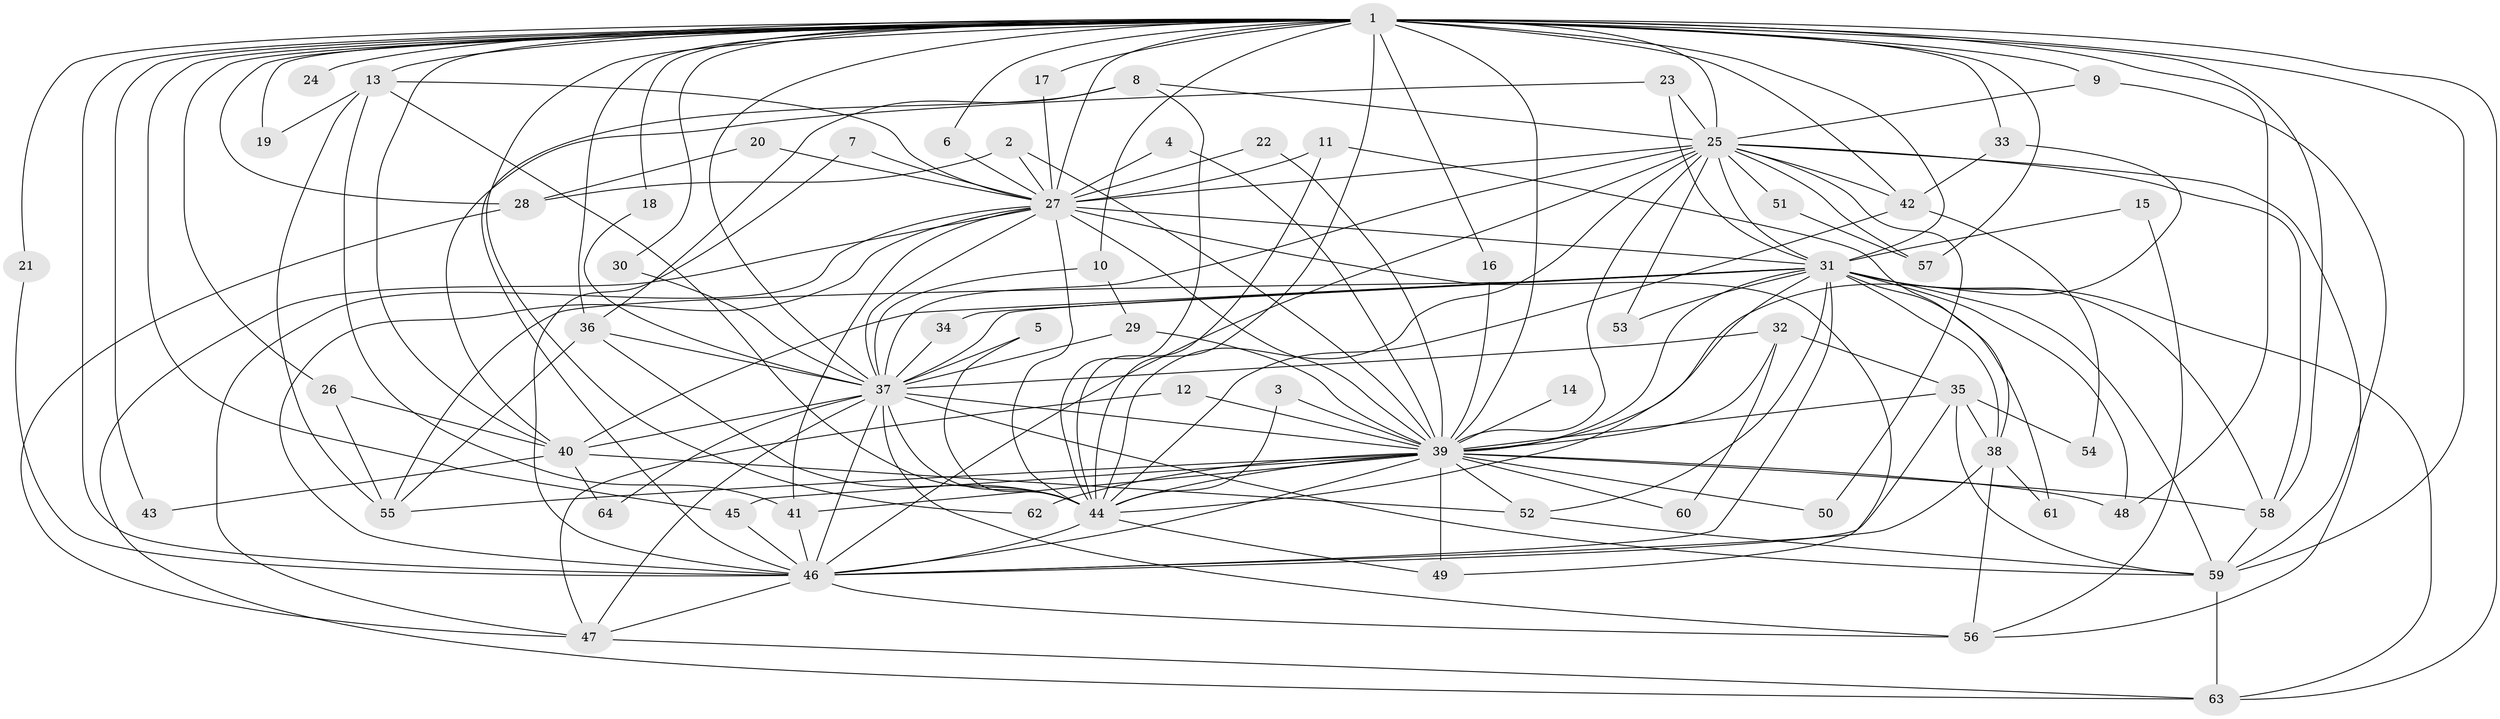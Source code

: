 // original degree distribution, {22: 0.007874015748031496, 32: 0.007874015748031496, 19: 0.007874015748031496, 36: 0.007874015748031496, 20: 0.007874015748031496, 25: 0.007874015748031496, 18: 0.007874015748031496, 24: 0.007874015748031496, 21: 0.007874015748031496, 15: 0.007874015748031496, 3: 0.1732283464566929, 5: 0.07086614173228346, 6: 0.015748031496062992, 2: 0.5590551181102362, 7: 0.023622047244094488, 4: 0.07874015748031496}
// Generated by graph-tools (version 1.1) at 2025/25/03/09/25 03:25:41]
// undirected, 64 vertices, 173 edges
graph export_dot {
graph [start="1"]
  node [color=gray90,style=filled];
  1;
  2;
  3;
  4;
  5;
  6;
  7;
  8;
  9;
  10;
  11;
  12;
  13;
  14;
  15;
  16;
  17;
  18;
  19;
  20;
  21;
  22;
  23;
  24;
  25;
  26;
  27;
  28;
  29;
  30;
  31;
  32;
  33;
  34;
  35;
  36;
  37;
  38;
  39;
  40;
  41;
  42;
  43;
  44;
  45;
  46;
  47;
  48;
  49;
  50;
  51;
  52;
  53;
  54;
  55;
  56;
  57;
  58;
  59;
  60;
  61;
  62;
  63;
  64;
  1 -- 6 [weight=1.0];
  1 -- 9 [weight=2.0];
  1 -- 10 [weight=1.0];
  1 -- 13 [weight=2.0];
  1 -- 16 [weight=1.0];
  1 -- 17 [weight=1.0];
  1 -- 18 [weight=1.0];
  1 -- 19 [weight=2.0];
  1 -- 21 [weight=1.0];
  1 -- 24 [weight=2.0];
  1 -- 25 [weight=2.0];
  1 -- 26 [weight=1.0];
  1 -- 27 [weight=2.0];
  1 -- 28 [weight=1.0];
  1 -- 30 [weight=1.0];
  1 -- 31 [weight=5.0];
  1 -- 33 [weight=1.0];
  1 -- 36 [weight=1.0];
  1 -- 37 [weight=2.0];
  1 -- 39 [weight=3.0];
  1 -- 40 [weight=1.0];
  1 -- 42 [weight=3.0];
  1 -- 43 [weight=1.0];
  1 -- 44 [weight=2.0];
  1 -- 45 [weight=1.0];
  1 -- 46 [weight=2.0];
  1 -- 48 [weight=1.0];
  1 -- 57 [weight=3.0];
  1 -- 58 [weight=1.0];
  1 -- 59 [weight=1.0];
  1 -- 62 [weight=1.0];
  1 -- 63 [weight=1.0];
  2 -- 27 [weight=1.0];
  2 -- 28 [weight=1.0];
  2 -- 39 [weight=1.0];
  3 -- 39 [weight=1.0];
  3 -- 44 [weight=1.0];
  4 -- 27 [weight=1.0];
  4 -- 39 [weight=1.0];
  5 -- 37 [weight=1.0];
  5 -- 44 [weight=1.0];
  6 -- 27 [weight=1.0];
  7 -- 27 [weight=1.0];
  7 -- 46 [weight=1.0];
  8 -- 25 [weight=1.0];
  8 -- 36 [weight=1.0];
  8 -- 44 [weight=1.0];
  8 -- 46 [weight=1.0];
  9 -- 25 [weight=1.0];
  9 -- 59 [weight=1.0];
  10 -- 29 [weight=1.0];
  10 -- 37 [weight=1.0];
  11 -- 27 [weight=1.0];
  11 -- 38 [weight=1.0];
  11 -- 44 [weight=1.0];
  12 -- 39 [weight=1.0];
  12 -- 47 [weight=1.0];
  13 -- 19 [weight=1.0];
  13 -- 27 [weight=1.0];
  13 -- 41 [weight=1.0];
  13 -- 44 [weight=1.0];
  13 -- 55 [weight=1.0];
  14 -- 39 [weight=1.0];
  15 -- 31 [weight=1.0];
  15 -- 56 [weight=1.0];
  16 -- 39 [weight=1.0];
  17 -- 27 [weight=1.0];
  18 -- 37 [weight=1.0];
  20 -- 27 [weight=1.0];
  20 -- 28 [weight=1.0];
  21 -- 46 [weight=1.0];
  22 -- 27 [weight=1.0];
  22 -- 39 [weight=1.0];
  23 -- 25 [weight=1.0];
  23 -- 31 [weight=1.0];
  23 -- 40 [weight=1.0];
  25 -- 27 [weight=2.0];
  25 -- 31 [weight=2.0];
  25 -- 37 [weight=1.0];
  25 -- 39 [weight=1.0];
  25 -- 42 [weight=1.0];
  25 -- 44 [weight=1.0];
  25 -- 46 [weight=1.0];
  25 -- 50 [weight=1.0];
  25 -- 51 [weight=1.0];
  25 -- 53 [weight=1.0];
  25 -- 56 [weight=1.0];
  25 -- 57 [weight=1.0];
  25 -- 58 [weight=1.0];
  26 -- 40 [weight=1.0];
  26 -- 55 [weight=1.0];
  27 -- 31 [weight=2.0];
  27 -- 37 [weight=1.0];
  27 -- 39 [weight=1.0];
  27 -- 41 [weight=1.0];
  27 -- 44 [weight=2.0];
  27 -- 46 [weight=2.0];
  27 -- 47 [weight=1.0];
  27 -- 49 [weight=1.0];
  27 -- 63 [weight=1.0];
  28 -- 47 [weight=1.0];
  29 -- 37 [weight=1.0];
  29 -- 39 [weight=1.0];
  30 -- 37 [weight=1.0];
  31 -- 34 [weight=1.0];
  31 -- 37 [weight=2.0];
  31 -- 38 [weight=3.0];
  31 -- 39 [weight=2.0];
  31 -- 40 [weight=1.0];
  31 -- 44 [weight=2.0];
  31 -- 46 [weight=2.0];
  31 -- 48 [weight=1.0];
  31 -- 52 [weight=1.0];
  31 -- 53 [weight=1.0];
  31 -- 55 [weight=2.0];
  31 -- 58 [weight=1.0];
  31 -- 59 [weight=1.0];
  31 -- 61 [weight=1.0];
  31 -- 63 [weight=1.0];
  32 -- 35 [weight=2.0];
  32 -- 37 [weight=1.0];
  32 -- 39 [weight=1.0];
  32 -- 60 [weight=1.0];
  33 -- 39 [weight=1.0];
  33 -- 42 [weight=1.0];
  34 -- 37 [weight=1.0];
  35 -- 38 [weight=1.0];
  35 -- 39 [weight=1.0];
  35 -- 46 [weight=1.0];
  35 -- 54 [weight=1.0];
  35 -- 59 [weight=1.0];
  36 -- 37 [weight=1.0];
  36 -- 44 [weight=1.0];
  36 -- 55 [weight=1.0];
  37 -- 39 [weight=3.0];
  37 -- 40 [weight=1.0];
  37 -- 44 [weight=1.0];
  37 -- 46 [weight=1.0];
  37 -- 47 [weight=1.0];
  37 -- 56 [weight=1.0];
  37 -- 59 [weight=1.0];
  37 -- 64 [weight=1.0];
  38 -- 46 [weight=1.0];
  38 -- 56 [weight=1.0];
  38 -- 61 [weight=1.0];
  39 -- 41 [weight=1.0];
  39 -- 44 [weight=1.0];
  39 -- 45 [weight=2.0];
  39 -- 46 [weight=2.0];
  39 -- 48 [weight=1.0];
  39 -- 49 [weight=1.0];
  39 -- 50 [weight=1.0];
  39 -- 52 [weight=1.0];
  39 -- 55 [weight=1.0];
  39 -- 58 [weight=1.0];
  39 -- 60 [weight=1.0];
  39 -- 62 [weight=1.0];
  40 -- 43 [weight=1.0];
  40 -- 52 [weight=1.0];
  40 -- 64 [weight=1.0];
  41 -- 46 [weight=1.0];
  42 -- 44 [weight=1.0];
  42 -- 54 [weight=1.0];
  44 -- 46 [weight=1.0];
  44 -- 49 [weight=1.0];
  45 -- 46 [weight=1.0];
  46 -- 47 [weight=1.0];
  46 -- 56 [weight=1.0];
  47 -- 63 [weight=1.0];
  51 -- 57 [weight=1.0];
  52 -- 59 [weight=1.0];
  58 -- 59 [weight=1.0];
  59 -- 63 [weight=1.0];
}
